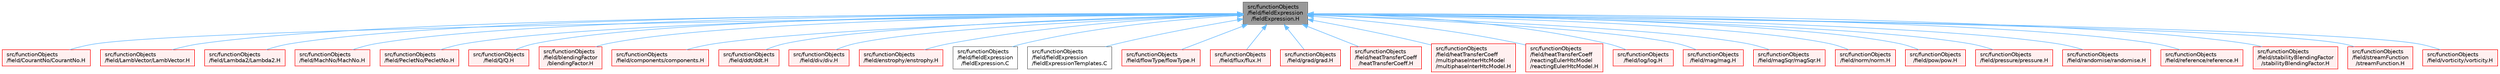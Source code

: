 digraph "src/functionObjects/field/fieldExpression/fieldExpression.H"
{
 // LATEX_PDF_SIZE
  bgcolor="transparent";
  edge [fontname=Helvetica,fontsize=10,labelfontname=Helvetica,labelfontsize=10];
  node [fontname=Helvetica,fontsize=10,shape=box,height=0.2,width=0.4];
  Node1 [id="Node000001",label="src/functionObjects\l/field/fieldExpression\l/fieldExpression.H",height=0.2,width=0.4,color="gray40", fillcolor="grey60", style="filled", fontcolor="black",tooltip=" "];
  Node1 -> Node2 [id="edge1_Node000001_Node000002",dir="back",color="steelblue1",style="solid",tooltip=" "];
  Node2 [id="Node000002",label="src/functionObjects\l/field/CourantNo/CourantNo.H",height=0.2,width=0.4,color="red", fillcolor="#FFF0F0", style="filled",URL="$src_2functionObjects_2field_2CourantNo_2CourantNo_8H.html",tooltip=" "];
  Node1 -> Node4 [id="edge2_Node000001_Node000004",dir="back",color="steelblue1",style="solid",tooltip=" "];
  Node4 [id="Node000004",label="src/functionObjects\l/field/LambVector/LambVector.H",height=0.2,width=0.4,color="red", fillcolor="#FFF0F0", style="filled",URL="$LambVector_8H.html",tooltip=" "];
  Node1 -> Node6 [id="edge3_Node000001_Node000006",dir="back",color="steelblue1",style="solid",tooltip=" "];
  Node6 [id="Node000006",label="src/functionObjects\l/field/Lambda2/Lambda2.H",height=0.2,width=0.4,color="red", fillcolor="#FFF0F0", style="filled",URL="$Lambda2_8H.html",tooltip=" "];
  Node1 -> Node8 [id="edge4_Node000001_Node000008",dir="back",color="steelblue1",style="solid",tooltip=" "];
  Node8 [id="Node000008",label="src/functionObjects\l/field/MachNo/MachNo.H",height=0.2,width=0.4,color="red", fillcolor="#FFF0F0", style="filled",URL="$MachNo_8H.html",tooltip=" "];
  Node1 -> Node10 [id="edge5_Node000001_Node000010",dir="back",color="steelblue1",style="solid",tooltip=" "];
  Node10 [id="Node000010",label="src/functionObjects\l/field/PecletNo/PecletNo.H",height=0.2,width=0.4,color="red", fillcolor="#FFF0F0", style="filled",URL="$PecletNo_8H.html",tooltip=" "];
  Node1 -> Node12 [id="edge6_Node000001_Node000012",dir="back",color="steelblue1",style="solid",tooltip=" "];
  Node12 [id="Node000012",label="src/functionObjects\l/field/Q/Q.H",height=0.2,width=0.4,color="red", fillcolor="#FFF0F0", style="filled",URL="$Q_8H.html",tooltip=" "];
  Node1 -> Node14 [id="edge7_Node000001_Node000014",dir="back",color="steelblue1",style="solid",tooltip=" "];
  Node14 [id="Node000014",label="src/functionObjects\l/field/blendingFactor\l/blendingFactor.H",height=0.2,width=0.4,color="red", fillcolor="#FFF0F0", style="filled",URL="$blendingFactor_8H.html",tooltip=" "];
  Node1 -> Node16 [id="edge8_Node000001_Node000016",dir="back",color="steelblue1",style="solid",tooltip=" "];
  Node16 [id="Node000016",label="src/functionObjects\l/field/components/components.H",height=0.2,width=0.4,color="red", fillcolor="#FFF0F0", style="filled",URL="$components_8H.html",tooltip=" "];
  Node1 -> Node18 [id="edge9_Node000001_Node000018",dir="back",color="steelblue1",style="solid",tooltip=" "];
  Node18 [id="Node000018",label="src/functionObjects\l/field/ddt/ddt.H",height=0.2,width=0.4,color="red", fillcolor="#FFF0F0", style="filled",URL="$ddt_8H.html",tooltip=" "];
  Node1 -> Node20 [id="edge10_Node000001_Node000020",dir="back",color="steelblue1",style="solid",tooltip=" "];
  Node20 [id="Node000020",label="src/functionObjects\l/field/div/div.H",height=0.2,width=0.4,color="red", fillcolor="#FFF0F0", style="filled",URL="$div_8H.html",tooltip=" "];
  Node1 -> Node22 [id="edge11_Node000001_Node000022",dir="back",color="steelblue1",style="solid",tooltip=" "];
  Node22 [id="Node000022",label="src/functionObjects\l/field/enstrophy/enstrophy.H",height=0.2,width=0.4,color="red", fillcolor="#FFF0F0", style="filled",URL="$enstrophy_8H.html",tooltip=" "];
  Node1 -> Node24 [id="edge12_Node000001_Node000024",dir="back",color="steelblue1",style="solid",tooltip=" "];
  Node24 [id="Node000024",label="src/functionObjects\l/field/fieldExpression\l/fieldExpression.C",height=0.2,width=0.4,color="grey40", fillcolor="white", style="filled",URL="$fieldExpression_8C.html",tooltip=" "];
  Node1 -> Node25 [id="edge13_Node000001_Node000025",dir="back",color="steelblue1",style="solid",tooltip=" "];
  Node25 [id="Node000025",label="src/functionObjects\l/field/fieldExpression\l/fieldExpressionTemplates.C",height=0.2,width=0.4,color="grey40", fillcolor="white", style="filled",URL="$fieldExpressionTemplates_8C.html",tooltip=" "];
  Node1 -> Node26 [id="edge14_Node000001_Node000026",dir="back",color="steelblue1",style="solid",tooltip=" "];
  Node26 [id="Node000026",label="src/functionObjects\l/field/flowType/flowType.H",height=0.2,width=0.4,color="red", fillcolor="#FFF0F0", style="filled",URL="$flowType_8H.html",tooltip=" "];
  Node1 -> Node28 [id="edge15_Node000001_Node000028",dir="back",color="steelblue1",style="solid",tooltip=" "];
  Node28 [id="Node000028",label="src/functionObjects\l/field/flux/flux.H",height=0.2,width=0.4,color="red", fillcolor="#FFF0F0", style="filled",URL="$flux_8H.html",tooltip=" "];
  Node1 -> Node30 [id="edge16_Node000001_Node000030",dir="back",color="steelblue1",style="solid",tooltip=" "];
  Node30 [id="Node000030",label="src/functionObjects\l/field/grad/grad.H",height=0.2,width=0.4,color="red", fillcolor="#FFF0F0", style="filled",URL="$grad_8H.html",tooltip=" "];
  Node1 -> Node32 [id="edge17_Node000001_Node000032",dir="back",color="steelblue1",style="solid",tooltip=" "];
  Node32 [id="Node000032",label="src/functionObjects\l/field/heatTransferCoeff\l/heatTransferCoeff.H",height=0.2,width=0.4,color="red", fillcolor="#FFF0F0", style="filled",URL="$heatTransferCoeff_8H.html",tooltip=" "];
  Node1 -> Node34 [id="edge18_Node000001_Node000034",dir="back",color="steelblue1",style="solid",tooltip=" "];
  Node34 [id="Node000034",label="src/functionObjects\l/field/heatTransferCoeff\l/multiphaseInterHtcModel\l/multiphaseInterHtcModel.H",height=0.2,width=0.4,color="red", fillcolor="#FFF0F0", style="filled",URL="$multiphaseInterHtcModel_8H.html",tooltip=" "];
  Node1 -> Node36 [id="edge19_Node000001_Node000036",dir="back",color="steelblue1",style="solid",tooltip=" "];
  Node36 [id="Node000036",label="src/functionObjects\l/field/heatTransferCoeff\l/reactingEulerHtcModel\l/reactingEulerHtcModel.H",height=0.2,width=0.4,color="red", fillcolor="#FFF0F0", style="filled",URL="$reactingEulerHtcModel_8H.html",tooltip=" "];
  Node1 -> Node38 [id="edge20_Node000001_Node000038",dir="back",color="steelblue1",style="solid",tooltip=" "];
  Node38 [id="Node000038",label="src/functionObjects\l/field/log/log.H",height=0.2,width=0.4,color="red", fillcolor="#FFF0F0", style="filled",URL="$log_8H.html",tooltip=" "];
  Node1 -> Node40 [id="edge21_Node000001_Node000040",dir="back",color="steelblue1",style="solid",tooltip=" "];
  Node40 [id="Node000040",label="src/functionObjects\l/field/mag/mag.H",height=0.2,width=0.4,color="red", fillcolor="#FFF0F0", style="filled",URL="$mag_8H.html",tooltip=" "];
  Node1 -> Node42 [id="edge22_Node000001_Node000042",dir="back",color="steelblue1",style="solid",tooltip=" "];
  Node42 [id="Node000042",label="src/functionObjects\l/field/magSqr/magSqr.H",height=0.2,width=0.4,color="red", fillcolor="#FFF0F0", style="filled",URL="$magSqr_8H.html",tooltip=" "];
  Node1 -> Node44 [id="edge23_Node000001_Node000044",dir="back",color="steelblue1",style="solid",tooltip=" "];
  Node44 [id="Node000044",label="src/functionObjects\l/field/norm/norm.H",height=0.2,width=0.4,color="red", fillcolor="#FFF0F0", style="filled",URL="$norm_8H.html",tooltip=" "];
  Node1 -> Node46 [id="edge24_Node000001_Node000046",dir="back",color="steelblue1",style="solid",tooltip=" "];
  Node46 [id="Node000046",label="src/functionObjects\l/field/pow/pow.H",height=0.2,width=0.4,color="red", fillcolor="#FFF0F0", style="filled",URL="$pow_8H.html",tooltip=" "];
  Node1 -> Node48 [id="edge25_Node000001_Node000048",dir="back",color="steelblue1",style="solid",tooltip=" "];
  Node48 [id="Node000048",label="src/functionObjects\l/field/pressure/pressure.H",height=0.2,width=0.4,color="red", fillcolor="#FFF0F0", style="filled",URL="$pressure_8H.html",tooltip=" "];
  Node1 -> Node50 [id="edge26_Node000001_Node000050",dir="back",color="steelblue1",style="solid",tooltip=" "];
  Node50 [id="Node000050",label="src/functionObjects\l/field/randomise/randomise.H",height=0.2,width=0.4,color="red", fillcolor="#FFF0F0", style="filled",URL="$randomise_8H.html",tooltip=" "];
  Node1 -> Node52 [id="edge27_Node000001_Node000052",dir="back",color="steelblue1",style="solid",tooltip=" "];
  Node52 [id="Node000052",label="src/functionObjects\l/field/reference/reference.H",height=0.2,width=0.4,color="red", fillcolor="#FFF0F0", style="filled",URL="$reference_8H.html",tooltip=" "];
  Node1 -> Node54 [id="edge28_Node000001_Node000054",dir="back",color="steelblue1",style="solid",tooltip=" "];
  Node54 [id="Node000054",label="src/functionObjects\l/field/stabilityBlendingFactor\l/stabilityBlendingFactor.H",height=0.2,width=0.4,color="red", fillcolor="#FFF0F0", style="filled",URL="$stabilityBlendingFactor_8H.html",tooltip=" "];
  Node1 -> Node56 [id="edge29_Node000001_Node000056",dir="back",color="steelblue1",style="solid",tooltip=" "];
  Node56 [id="Node000056",label="src/functionObjects\l/field/streamFunction\l/streamFunction.H",height=0.2,width=0.4,color="red", fillcolor="#FFF0F0", style="filled",URL="$streamFunction_8H.html",tooltip=" "];
  Node1 -> Node58 [id="edge30_Node000001_Node000058",dir="back",color="steelblue1",style="solid",tooltip=" "];
  Node58 [id="Node000058",label="src/functionObjects\l/field/vorticity/vorticity.H",height=0.2,width=0.4,color="red", fillcolor="#FFF0F0", style="filled",URL="$vorticity_8H.html",tooltip=" "];
}
